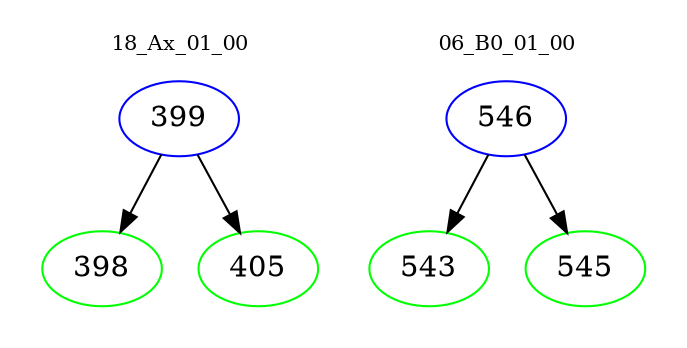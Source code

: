 digraph{
subgraph cluster_0 {
color = white
label = "18_Ax_01_00";
fontsize=10;
T0_399 [label="399", color="blue"]
T0_399 -> T0_398 [color="black"]
T0_398 [label="398", color="green"]
T0_399 -> T0_405 [color="black"]
T0_405 [label="405", color="green"]
}
subgraph cluster_1 {
color = white
label = "06_B0_01_00";
fontsize=10;
T1_546 [label="546", color="blue"]
T1_546 -> T1_543 [color="black"]
T1_543 [label="543", color="green"]
T1_546 -> T1_545 [color="black"]
T1_545 [label="545", color="green"]
}
}
